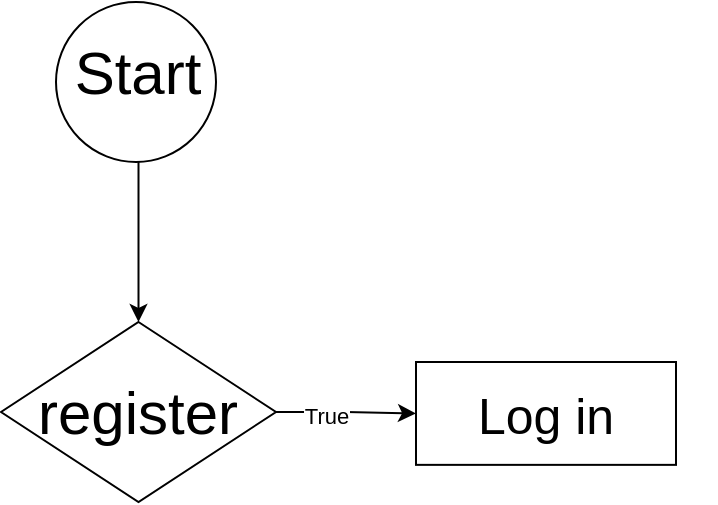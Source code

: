 <mxfile version="22.1.7" type="github">
  <diagram name="Page-1" id="C2FW08xRMLMAViyp9Y5B">
    <mxGraphModel dx="692" dy="761" grid="1" gridSize="10" guides="1" tooltips="1" connect="1" arrows="1" fold="1" page="1" pageScale="1" pageWidth="827" pageHeight="1169" math="0" shadow="0">
      <root>
        <mxCell id="0" />
        <mxCell id="1" parent="0" />
        <mxCell id="ci2jrTKkLfE1_lr4XAf5-16" style="edgeStyle=orthogonalEdgeStyle;rounded=0;orthogonalLoop=1;jettySize=auto;html=1;entryX=0.5;entryY=0;entryDx=0;entryDy=0;" edge="1" parent="1" source="ci2jrTKkLfE1_lr4XAf5-12" target="ci2jrTKkLfE1_lr4XAf5-6">
          <mxGeometry relative="1" as="geometry">
            <mxPoint x="80.0" y="140" as="targetPoint" />
          </mxGeometry>
        </mxCell>
        <mxCell id="ci2jrTKkLfE1_lr4XAf5-11" value="" style="ellipse;whiteSpace=wrap;html=1;aspect=fixed;" vertex="1" parent="1">
          <mxGeometry x="30" y="10" width="80" height="80" as="geometry" />
        </mxCell>
        <mxCell id="ci2jrTKkLfE1_lr4XAf5-12" value="&lt;span style=&quot;font-size: 30px;&quot;&gt;Start&lt;/span&gt;" style="text;html=1;strokeColor=none;fillColor=none;align=center;verticalAlign=middle;whiteSpace=wrap;rounded=0;" vertex="1" parent="1">
          <mxGeometry x="16.25" y="10" width="110" height="70" as="geometry" />
        </mxCell>
        <mxCell id="ci2jrTKkLfE1_lr4XAf5-15" value="" style="group" vertex="1" connectable="0" parent="1">
          <mxGeometry x="2.5" y="170" width="137.5" height="90" as="geometry" />
        </mxCell>
        <mxCell id="ci2jrTKkLfE1_lr4XAf5-6" value="" style="rhombus;whiteSpace=wrap;html=1;" vertex="1" parent="ci2jrTKkLfE1_lr4XAf5-15">
          <mxGeometry width="137.5" height="90" as="geometry" />
        </mxCell>
        <mxCell id="ci2jrTKkLfE1_lr4XAf5-9" value="&lt;font style=&quot;font-size: 30px;&quot;&gt;register&lt;/font&gt;" style="text;html=1;strokeColor=none;fillColor=none;align=center;verticalAlign=middle;whiteSpace=wrap;rounded=0;" vertex="1" parent="ci2jrTKkLfE1_lr4XAf5-15">
          <mxGeometry x="12.731" y="22.5" width="112.037" height="45" as="geometry" />
        </mxCell>
        <mxCell id="ci2jrTKkLfE1_lr4XAf5-17" style="edgeStyle=orthogonalEdgeStyle;rounded=0;orthogonalLoop=1;jettySize=auto;html=1;exitX=1;exitY=0.5;exitDx=0;exitDy=0;entryX=0;entryY=0.5;entryDx=0;entryDy=0;" edge="1" parent="1" source="ci2jrTKkLfE1_lr4XAf5-6" target="8L8VggICVqCBM0L8oD4U-1">
          <mxGeometry relative="1" as="geometry" />
        </mxCell>
        <mxCell id="ci2jrTKkLfE1_lr4XAf5-19" value="True" style="edgeLabel;html=1;align=center;verticalAlign=middle;resizable=0;points=[];" vertex="1" connectable="0" parent="ci2jrTKkLfE1_lr4XAf5-17">
          <mxGeometry x="-0.297" y="-2" relative="1" as="geometry">
            <mxPoint as="offset" />
          </mxGeometry>
        </mxCell>
        <mxCell id="ci2jrTKkLfE1_lr4XAf5-18" value="" style="group" vertex="1" connectable="0" parent="1">
          <mxGeometry x="210" y="190" width="150" height="60" as="geometry" />
        </mxCell>
        <mxCell id="8L8VggICVqCBM0L8oD4U-1" value="" style="rounded=0;whiteSpace=wrap;html=1;" parent="ci2jrTKkLfE1_lr4XAf5-18" vertex="1">
          <mxGeometry width="130" height="51.429" as="geometry" />
        </mxCell>
        <mxCell id="ci2jrTKkLfE1_lr4XAf5-1" value="&lt;font style=&quot;font-size: 25px;&quot;&gt;Log in&lt;/font&gt;" style="text;html=1;strokeColor=none;fillColor=none;align=center;verticalAlign=middle;whiteSpace=wrap;rounded=0;" vertex="1" parent="ci2jrTKkLfE1_lr4XAf5-18">
          <mxGeometry x="10" y="-4.286" width="110" height="60" as="geometry" />
        </mxCell>
      </root>
    </mxGraphModel>
  </diagram>
</mxfile>
